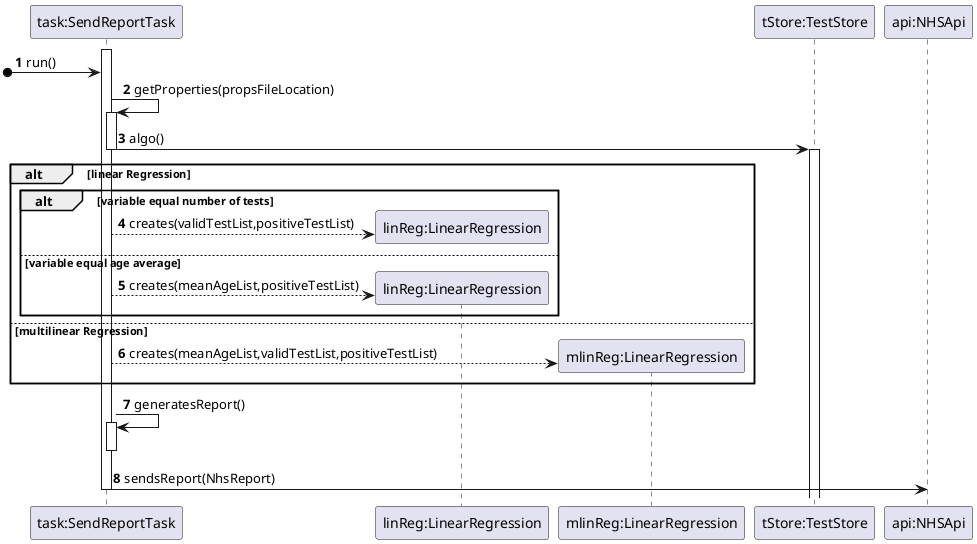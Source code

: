 @startuml
autonumber
participant "task:SendReportTask" as task
participant "linReg:LinearRegression" as linReg
participant "mlinReg:LinearRegression" as linReg
participant "mlinReg:LinearRegression" as mlinReg
participant "tStore:TestStore" as tStore
participant "api:NHSApi" as api

activate task
[o-> task: run()
task -> task: getProperties(propsFileLocation)
activate task
task -> tStore:algo()
deactivate task
activate tStore
deactivate tStore
alt linear Regression
    alt variable equal number of tests
    task --> linReg** : creates(validTestList,positiveTestList)

    else variable equal age average
    task --> linReg** : creates(meanAgeList,positiveTestList)

    end

else multilinear Regression
    task --> mlinReg**:creates(meanAgeList,validTestList,positiveTestList)
end
activate task
task -> task: generatesReport()
activate task
deactivate
task -> api: sendsReport(NhsReport)
deactivate task
@enduml